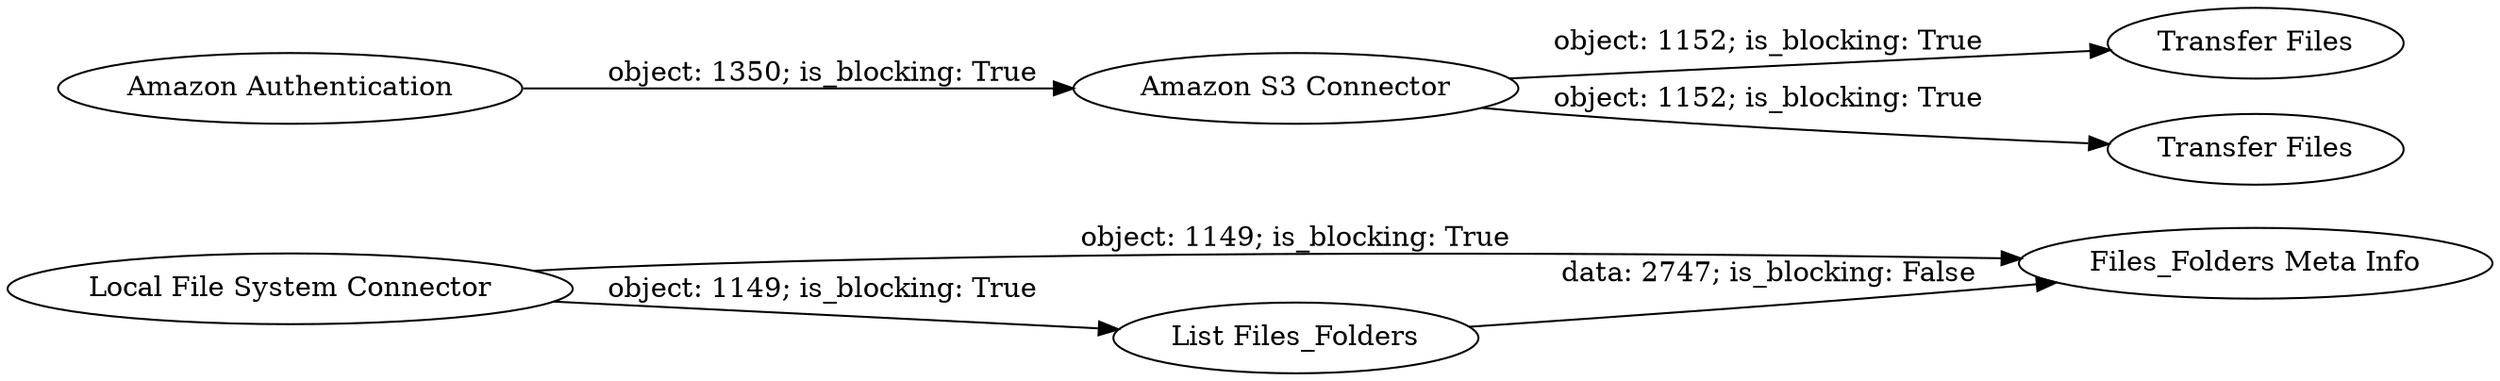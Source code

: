 digraph {
	"6969105257656289028_233" [label="Files_Folders Meta Info"]
	"6969105257656289028_235" [label="List Files_Folders"]
	"6969105257656289028_6" [label="Transfer Files"]
	"6969105257656289028_3" [label="Amazon S3 Connector"]
	"6969105257656289028_234" [label="Local File System Connector"]
	"6969105257656289028_1" [label="Amazon Authentication"]
	"6969105257656289028_5" [label="Transfer Files"]
	"6969105257656289028_234" -> "6969105257656289028_235" [label="object: 1149; is_blocking: True"]
	"6969105257656289028_1" -> "6969105257656289028_3" [label="object: 1350; is_blocking: True"]
	"6969105257656289028_234" -> "6969105257656289028_233" [label="object: 1149; is_blocking: True"]
	"6969105257656289028_235" -> "6969105257656289028_233" [label="data: 2747; is_blocking: False"]
	"6969105257656289028_3" -> "6969105257656289028_6" [label="object: 1152; is_blocking: True"]
	"6969105257656289028_3" -> "6969105257656289028_5" [label="object: 1152; is_blocking: True"]
	rankdir=LR
}
